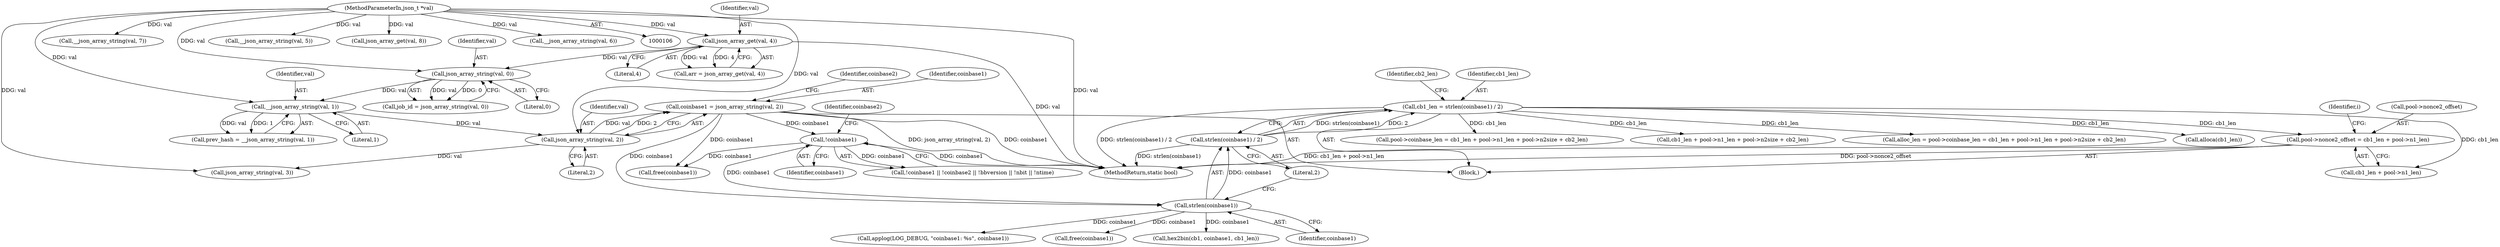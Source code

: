 digraph "0_cgminer_e1c5050734123973b99d181c45e74b2cbb00272e_1@pointer" {
"1000312" [label="(Call,pool->nonce2_offset = cb1_len + pool->n1_len)"];
"1000255" [label="(Call,cb1_len = strlen(coinbase1) / 2)"];
"1000257" [label="(Call,strlen(coinbase1) / 2)"];
"1000258" [label="(Call,strlen(coinbase1))"];
"1000203" [label="(Call,!coinbase1)"];
"1000164" [label="(Call,coinbase1 = json_array_string(val, 2))"];
"1000166" [label="(Call,json_array_string(val, 2))"];
"1000161" [label="(Call,__json_array_string(val, 1))"];
"1000156" [label="(Call,json_array_string(val, 0))"];
"1000139" [label="(Call,json_array_get(val, 4))"];
"1000108" [label="(MethodParameterIn,json_t *val)"];
"1000139" [label="(Call,json_array_get(val, 4))"];
"1000166" [label="(Call,json_array_string(val, 2))"];
"1000316" [label="(Call,cb1_len + pool->n1_len)"];
"1000258" [label="(Call,strlen(coinbase1))"];
"1000186" [label="(Call,__json_array_string(val, 7))"];
"1000257" [label="(Call,strlen(coinbase1) / 2)"];
"1000297" [label="(Call,pool->coinbase_len = cb1_len + pool->n1_len + pool->n2size + cb2_len)"];
"1000256" [label="(Identifier,cb1_len)"];
"1000223" [label="(Call,free(coinbase1))"];
"1000167" [label="(Identifier,val)"];
"1000137" [label="(Call,arr = json_array_get(val, 4))"];
"1000301" [label="(Call,cb1_len + pool->n1_len + pool->n2size + cb2_len)"];
"1000157" [label="(Identifier,val)"];
"1000109" [label="(Block,)"];
"1000295" [label="(Call,alloc_len = pool->coinbase_len = cb1_len + pool->n1_len + pool->n2size + cb2_len)"];
"1000204" [label="(Identifier,coinbase1)"];
"1000323" [label="(Identifier,i)"];
"1000165" [label="(Identifier,coinbase1)"];
"1000171" [label="(Call,json_array_string(val, 3))"];
"1000141" [label="(Literal,4)"];
"1000140" [label="(Identifier,val)"];
"1000161" [label="(Call,__json_array_string(val, 1))"];
"1000156" [label="(Call,json_array_string(val, 0))"];
"1000164" [label="(Call,coinbase1 = json_array_string(val, 2))"];
"1000108" [label="(MethodParameterIn,json_t *val)"];
"1000203" [label="(Call,!coinbase1)"];
"1000312" [label="(Call,pool->nonce2_offset = cb1_len + pool->n1_len)"];
"1000638" [label="(Call,applog(LOG_DEBUG, \"coinbase1: %s\", coinbase1))"];
"1000207" [label="(Identifier,coinbase2)"];
"1000159" [label="(Call,prev_hash = __json_array_string(val, 1))"];
"1000162" [label="(Identifier,val)"];
"1000506" [label="(Call,alloca(cb1_len))"];
"1000255" [label="(Call,cb1_len = strlen(coinbase1) / 2)"];
"1000168" [label="(Literal,2)"];
"1000163" [label="(Literal,1)"];
"1000202" [label="(Call,!coinbase1 || !coinbase2 || !bbversion || !nbit || !ntime)"];
"1000665" [label="(Call,free(coinbase1))"];
"1000154" [label="(Call,job_id = json_array_string(val, 0))"];
"1000176" [label="(Call,__json_array_string(val, 5))"];
"1000510" [label="(Call,hex2bin(cb1, coinbase1, cb1_len))"];
"1000313" [label="(Call,pool->nonce2_offset)"];
"1000260" [label="(Literal,2)"];
"1000170" [label="(Identifier,coinbase2)"];
"1000192" [label="(Call,json_array_get(val, 8))"];
"1000259" [label="(Identifier,coinbase1)"];
"1000158" [label="(Literal,0)"];
"1000262" [label="(Identifier,cb2_len)"];
"1000181" [label="(Call,__json_array_string(val, 6))"];
"1000685" [label="(MethodReturn,static bool)"];
"1000312" -> "1000109"  [label="AST: "];
"1000312" -> "1000316"  [label="CFG: "];
"1000313" -> "1000312"  [label="AST: "];
"1000316" -> "1000312"  [label="AST: "];
"1000323" -> "1000312"  [label="CFG: "];
"1000312" -> "1000685"  [label="DDG: cb1_len + pool->n1_len"];
"1000312" -> "1000685"  [label="DDG: pool->nonce2_offset"];
"1000255" -> "1000312"  [label="DDG: cb1_len"];
"1000255" -> "1000109"  [label="AST: "];
"1000255" -> "1000257"  [label="CFG: "];
"1000256" -> "1000255"  [label="AST: "];
"1000257" -> "1000255"  [label="AST: "];
"1000262" -> "1000255"  [label="CFG: "];
"1000255" -> "1000685"  [label="DDG: strlen(coinbase1) / 2"];
"1000257" -> "1000255"  [label="DDG: strlen(coinbase1)"];
"1000257" -> "1000255"  [label="DDG: 2"];
"1000255" -> "1000295"  [label="DDG: cb1_len"];
"1000255" -> "1000297"  [label="DDG: cb1_len"];
"1000255" -> "1000301"  [label="DDG: cb1_len"];
"1000255" -> "1000316"  [label="DDG: cb1_len"];
"1000255" -> "1000506"  [label="DDG: cb1_len"];
"1000257" -> "1000260"  [label="CFG: "];
"1000258" -> "1000257"  [label="AST: "];
"1000260" -> "1000257"  [label="AST: "];
"1000257" -> "1000685"  [label="DDG: strlen(coinbase1)"];
"1000258" -> "1000257"  [label="DDG: coinbase1"];
"1000258" -> "1000259"  [label="CFG: "];
"1000259" -> "1000258"  [label="AST: "];
"1000260" -> "1000258"  [label="CFG: "];
"1000203" -> "1000258"  [label="DDG: coinbase1"];
"1000164" -> "1000258"  [label="DDG: coinbase1"];
"1000258" -> "1000510"  [label="DDG: coinbase1"];
"1000258" -> "1000638"  [label="DDG: coinbase1"];
"1000258" -> "1000665"  [label="DDG: coinbase1"];
"1000203" -> "1000202"  [label="AST: "];
"1000203" -> "1000204"  [label="CFG: "];
"1000204" -> "1000203"  [label="AST: "];
"1000207" -> "1000203"  [label="CFG: "];
"1000202" -> "1000203"  [label="CFG: "];
"1000203" -> "1000685"  [label="DDG: coinbase1"];
"1000203" -> "1000202"  [label="DDG: coinbase1"];
"1000164" -> "1000203"  [label="DDG: coinbase1"];
"1000203" -> "1000223"  [label="DDG: coinbase1"];
"1000164" -> "1000109"  [label="AST: "];
"1000164" -> "1000166"  [label="CFG: "];
"1000165" -> "1000164"  [label="AST: "];
"1000166" -> "1000164"  [label="AST: "];
"1000170" -> "1000164"  [label="CFG: "];
"1000164" -> "1000685"  [label="DDG: json_array_string(val, 2)"];
"1000164" -> "1000685"  [label="DDG: coinbase1"];
"1000166" -> "1000164"  [label="DDG: val"];
"1000166" -> "1000164"  [label="DDG: 2"];
"1000164" -> "1000223"  [label="DDG: coinbase1"];
"1000166" -> "1000168"  [label="CFG: "];
"1000167" -> "1000166"  [label="AST: "];
"1000168" -> "1000166"  [label="AST: "];
"1000161" -> "1000166"  [label="DDG: val"];
"1000108" -> "1000166"  [label="DDG: val"];
"1000166" -> "1000171"  [label="DDG: val"];
"1000161" -> "1000159"  [label="AST: "];
"1000161" -> "1000163"  [label="CFG: "];
"1000162" -> "1000161"  [label="AST: "];
"1000163" -> "1000161"  [label="AST: "];
"1000159" -> "1000161"  [label="CFG: "];
"1000161" -> "1000159"  [label="DDG: val"];
"1000161" -> "1000159"  [label="DDG: 1"];
"1000156" -> "1000161"  [label="DDG: val"];
"1000108" -> "1000161"  [label="DDG: val"];
"1000156" -> "1000154"  [label="AST: "];
"1000156" -> "1000158"  [label="CFG: "];
"1000157" -> "1000156"  [label="AST: "];
"1000158" -> "1000156"  [label="AST: "];
"1000154" -> "1000156"  [label="CFG: "];
"1000156" -> "1000154"  [label="DDG: val"];
"1000156" -> "1000154"  [label="DDG: 0"];
"1000139" -> "1000156"  [label="DDG: val"];
"1000108" -> "1000156"  [label="DDG: val"];
"1000139" -> "1000137"  [label="AST: "];
"1000139" -> "1000141"  [label="CFG: "];
"1000140" -> "1000139"  [label="AST: "];
"1000141" -> "1000139"  [label="AST: "];
"1000137" -> "1000139"  [label="CFG: "];
"1000139" -> "1000685"  [label="DDG: val"];
"1000139" -> "1000137"  [label="DDG: val"];
"1000139" -> "1000137"  [label="DDG: 4"];
"1000108" -> "1000139"  [label="DDG: val"];
"1000108" -> "1000106"  [label="AST: "];
"1000108" -> "1000685"  [label="DDG: val"];
"1000108" -> "1000171"  [label="DDG: val"];
"1000108" -> "1000176"  [label="DDG: val"];
"1000108" -> "1000181"  [label="DDG: val"];
"1000108" -> "1000186"  [label="DDG: val"];
"1000108" -> "1000192"  [label="DDG: val"];
}
